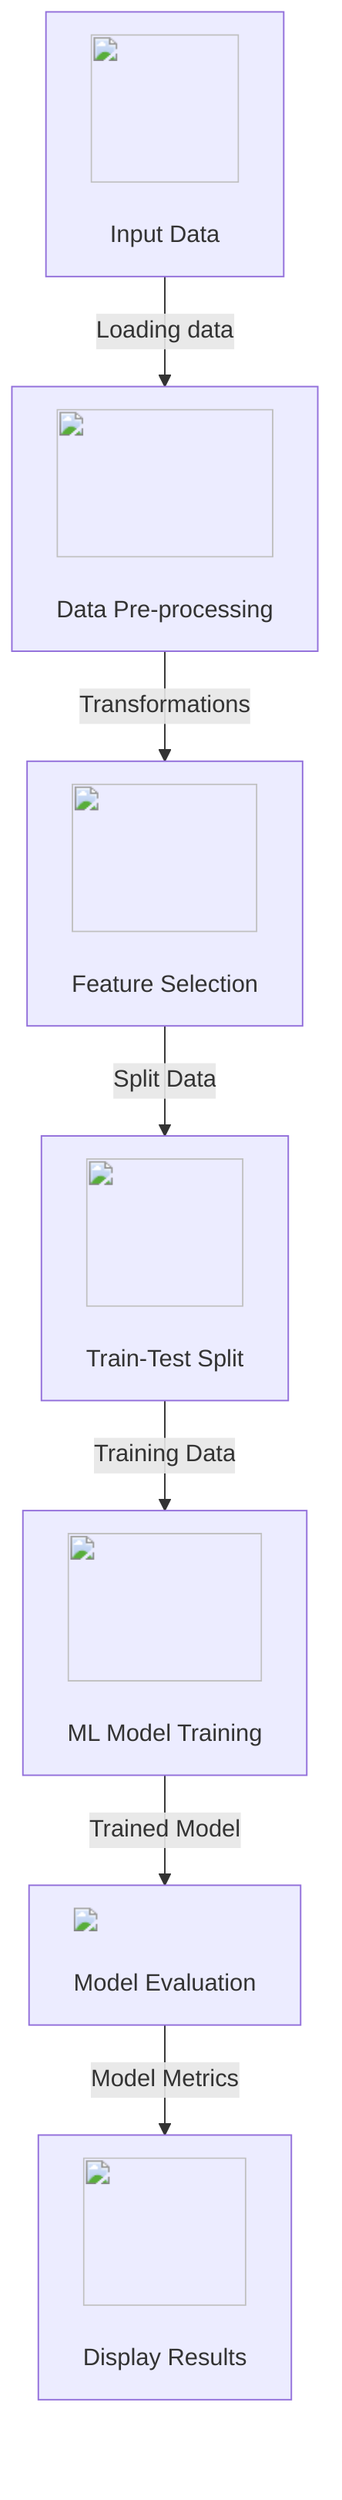 graph TD;
    A["<img src='icons/database.svg' width=100 height=100/> <br/> Input Data"] --> |"Loading data"| B["<img src='icons/file.svg' width=100 height=100/> <br/> Data Pre-processing"];
    B --> |"Transformations"| C["<img src='icons/column_split.svg' width=100 height=100/> <br/> Feature Selection"];
    C --> |"Split Data"| D["<img src='icons/row_split.svg' width=100 height=100/> <br/> Train-Test Split"];
    D --> |"Training Data"| E["<img src='icons/brain.svg' width=100 height=100/> <br/> ML Model Training"];
    E --> |"Trained Model"| F["<img src='dummy_plots/lineplot_template.svg'/> <br/> Model Evaluation"];
    F --> |"Model Metrics"| G["<img src='icons/image.svg' width=100 height=100/> <br/> Display Results"];